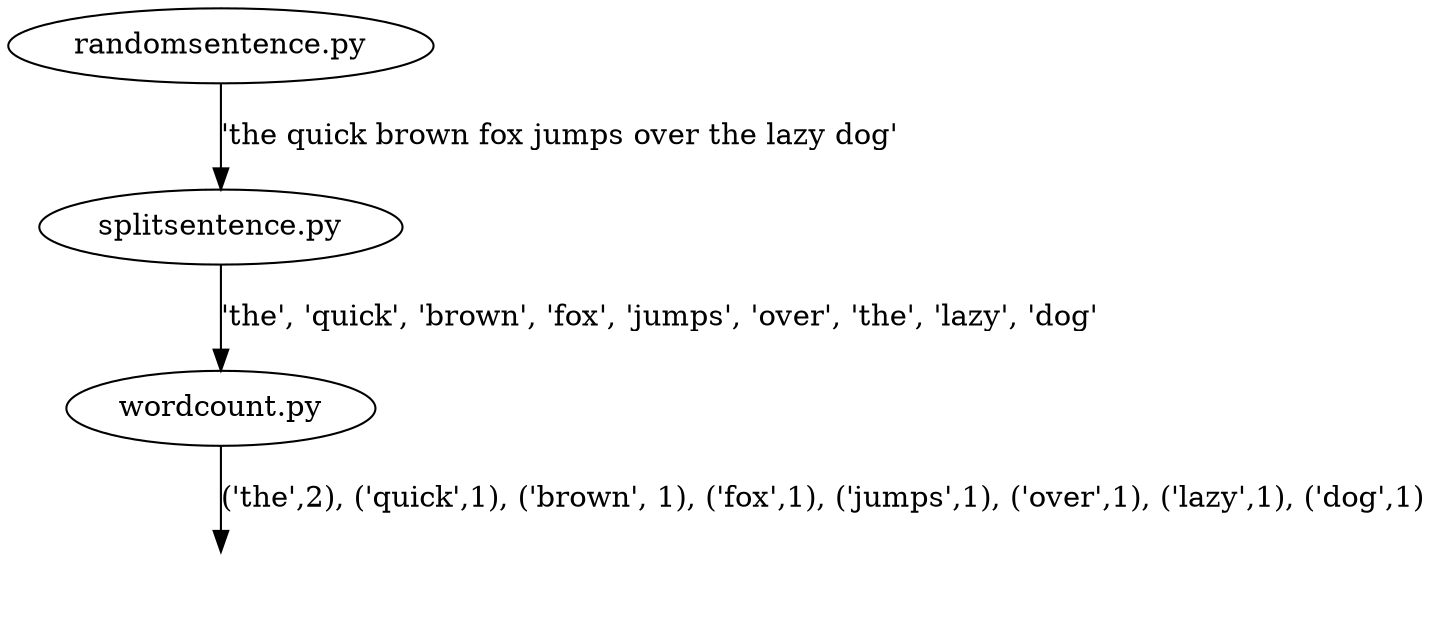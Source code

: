 digraph data_flow {
  "" [style=invisible]
  "randomsentence.py" -> "splitsentence.py" [label="'the quick brown fox jumps over the lazy dog'"];
  "splitsentence.py" -> "wordcount.py"  [label="'the', 'quick', 'brown', 'fox', 'jumps', 'over', 'the', 'lazy', 'dog'"];
  "wordcount.py" -> ""  [label="('the',2), ('quick',1), ('brown', 1), ('fox',1), ('jumps',1), ('over',1), ('lazy',1), ('dog',1)"];
}
